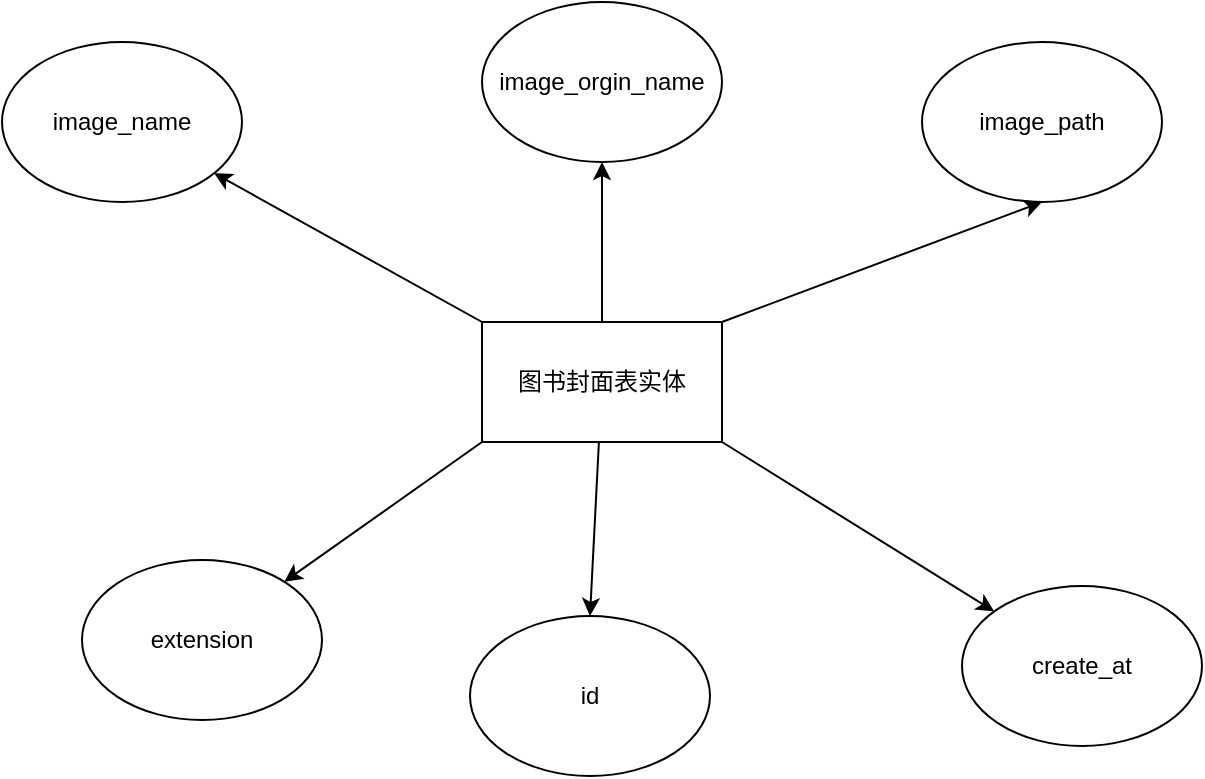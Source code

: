 <mxfile>
    <diagram id="YTGRNDIYLsDVCo5CeeWu" name="第 1 页">
        <mxGraphModel dx="1258" dy="708" grid="0" gridSize="10" guides="1" tooltips="1" connect="1" arrows="1" fold="1" page="1" pageScale="1" pageWidth="827" pageHeight="1169" math="0" shadow="0">
            <root>
                <mxCell id="0"/>
                <mxCell id="1" parent="0"/>
                <mxCell id="14" style="edgeStyle=none;html=1;entryX=0.5;entryY=0;entryDx=0;entryDy=0;" parent="1" source="2" target="13" edge="1">
                    <mxGeometry relative="1" as="geometry"/>
                </mxCell>
                <mxCell id="2" value="图书封面表实体" style="rounded=0;whiteSpace=wrap;html=1;" parent="1" vertex="1">
                    <mxGeometry x="330" y="310" width="120" height="60" as="geometry"/>
                </mxCell>
                <mxCell id="3" value="image_name" style="ellipse;whiteSpace=wrap;html=1;" parent="1" vertex="1">
                    <mxGeometry x="90" y="170" width="120" height="80" as="geometry"/>
                </mxCell>
                <mxCell id="4" value="image_orgin_name" style="ellipse;whiteSpace=wrap;html=1;" parent="1" vertex="1">
                    <mxGeometry x="330" y="150" width="120" height="80" as="geometry"/>
                </mxCell>
                <mxCell id="5" value="image_path" style="ellipse;whiteSpace=wrap;html=1;" parent="1" vertex="1">
                    <mxGeometry x="550" y="170" width="120" height="80" as="geometry"/>
                </mxCell>
                <mxCell id="6" value="extension" style="ellipse;whiteSpace=wrap;html=1;" parent="1" vertex="1">
                    <mxGeometry x="130" y="429" width="120" height="80" as="geometry"/>
                </mxCell>
                <mxCell id="7" value="create_at" style="ellipse;whiteSpace=wrap;html=1;" parent="1" vertex="1">
                    <mxGeometry x="570" y="442" width="120" height="80" as="geometry"/>
                </mxCell>
                <mxCell id="8" value="" style="endArrow=classic;html=1;exitX=0;exitY=0;exitDx=0;exitDy=0;" parent="1" source="2" target="3" edge="1">
                    <mxGeometry width="50" height="50" relative="1" as="geometry">
                        <mxPoint x="390" y="330" as="sourcePoint"/>
                        <mxPoint x="440" y="280" as="targetPoint"/>
                        <Array as="points"/>
                    </mxGeometry>
                </mxCell>
                <mxCell id="9" value="" style="endArrow=classic;html=1;entryX=0.5;entryY=1;entryDx=0;entryDy=0;exitX=0.5;exitY=0;exitDx=0;exitDy=0;" parent="1" source="2" target="4" edge="1">
                    <mxGeometry width="50" height="50" relative="1" as="geometry">
                        <mxPoint x="390" y="330" as="sourcePoint"/>
                        <mxPoint x="440" y="280" as="targetPoint"/>
                    </mxGeometry>
                </mxCell>
                <mxCell id="10" value="" style="endArrow=classic;html=1;entryX=0.5;entryY=1;entryDx=0;entryDy=0;exitX=1;exitY=0;exitDx=0;exitDy=0;" parent="1" source="2" target="5" edge="1">
                    <mxGeometry width="50" height="50" relative="1" as="geometry">
                        <mxPoint x="390" y="330" as="sourcePoint"/>
                        <mxPoint x="440" y="280" as="targetPoint"/>
                        <Array as="points"/>
                    </mxGeometry>
                </mxCell>
                <mxCell id="11" value="" style="endArrow=classic;html=1;exitX=0;exitY=1;exitDx=0;exitDy=0;" parent="1" source="2" target="6" edge="1">
                    <mxGeometry width="50" height="50" relative="1" as="geometry">
                        <mxPoint x="330" y="400" as="sourcePoint"/>
                        <mxPoint x="380" y="350" as="targetPoint"/>
                    </mxGeometry>
                </mxCell>
                <mxCell id="12" value="" style="endArrow=classic;html=1;exitX=1;exitY=1;exitDx=0;exitDy=0;" parent="1" source="2" target="7" edge="1">
                    <mxGeometry width="50" height="50" relative="1" as="geometry">
                        <mxPoint x="450" y="400" as="sourcePoint"/>
                        <mxPoint x="500" y="350" as="targetPoint"/>
                    </mxGeometry>
                </mxCell>
                <mxCell id="13" value="id" style="ellipse;whiteSpace=wrap;html=1;" parent="1" vertex="1">
                    <mxGeometry x="324" y="457" width="120" height="80" as="geometry"/>
                </mxCell>
            </root>
        </mxGraphModel>
    </diagram>
</mxfile>